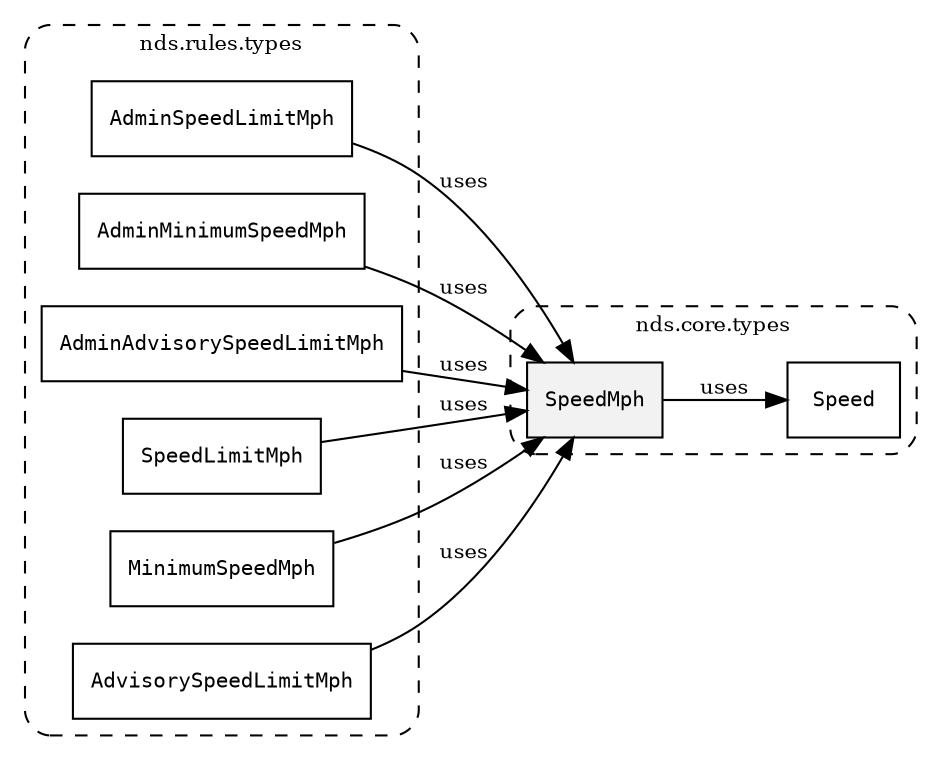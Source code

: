 /**
 * This dot file creates symbol collaboration diagram for SpeedMph.
 */
digraph ZSERIO
{
    node [shape=box, fontsize=10];
    rankdir="LR";
    fontsize=10;
    tooltip="SpeedMph collaboration diagram";

    subgraph "cluster_nds.core.types"
    {
        style="dashed, rounded";
        label="nds.core.types";
        tooltip="Package nds.core.types";
        href="../../../content/packages/nds.core.types.html#Package-nds-core-types";
        target="_parent";

        "SpeedMph" [style="filled", fillcolor="#0000000D", target="_parent", label=<<font face="monospace"><table align="center" border="0" cellspacing="0" cellpadding="0"><tr><td href="../../../content/packages/nds.core.types.html#Subtype-SpeedMph" title="Subtype defined in nds.core.types">SpeedMph</td></tr></table></font>>];
        "Speed" [target="_parent", label=<<font face="monospace"><table align="center" border="0" cellspacing="0" cellpadding="0"><tr><td href="../../../content/packages/nds.core.types.html#Subtype-Speed" title="Subtype defined in nds.core.types">Speed</td></tr></table></font>>];
    }

    subgraph "cluster_nds.rules.types"
    {
        style="dashed, rounded";
        label="nds.rules.types";
        tooltip="Package nds.rules.types";
        href="../../../content/packages/nds.rules.types.html#Package-nds-rules-types";
        target="_parent";

        "AdminSpeedLimitMph" [target="_parent", label=<<font face="monospace"><table align="center" border="0" cellspacing="0" cellpadding="0"><tr><td href="../../../content/packages/nds.rules.types.html#Subtype-AdminSpeedLimitMph" title="Subtype defined in nds.rules.types">AdminSpeedLimitMph</td></tr></table></font>>];
        "AdminMinimumSpeedMph" [target="_parent", label=<<font face="monospace"><table align="center" border="0" cellspacing="0" cellpadding="0"><tr><td href="../../../content/packages/nds.rules.types.html#Subtype-AdminMinimumSpeedMph" title="Subtype defined in nds.rules.types">AdminMinimumSpeedMph</td></tr></table></font>>];
        "AdminAdvisorySpeedLimitMph" [target="_parent", label=<<font face="monospace"><table align="center" border="0" cellspacing="0" cellpadding="0"><tr><td href="../../../content/packages/nds.rules.types.html#Subtype-AdminAdvisorySpeedLimitMph" title="Subtype defined in nds.rules.types">AdminAdvisorySpeedLimitMph</td></tr></table></font>>];
        "SpeedLimitMph" [target="_parent", label=<<font face="monospace"><table align="center" border="0" cellspacing="0" cellpadding="0"><tr><td href="../../../content/packages/nds.rules.types.html#Subtype-SpeedLimitMph" title="Subtype defined in nds.rules.types">SpeedLimitMph</td></tr></table></font>>];
        "MinimumSpeedMph" [target="_parent", label=<<font face="monospace"><table align="center" border="0" cellspacing="0" cellpadding="0"><tr><td href="../../../content/packages/nds.rules.types.html#Subtype-MinimumSpeedMph" title="Subtype defined in nds.rules.types">MinimumSpeedMph</td></tr></table></font>>];
        "AdvisorySpeedLimitMph" [target="_parent", label=<<font face="monospace"><table align="center" border="0" cellspacing="0" cellpadding="0"><tr><td href="../../../content/packages/nds.rules.types.html#Subtype-AdvisorySpeedLimitMph" title="Subtype defined in nds.rules.types">AdvisorySpeedLimitMph</td></tr></table></font>>];
    }

    "SpeedMph" -> "Speed" [label="uses", fontsize=10];
    "AdminSpeedLimitMph" -> "SpeedMph" [label="uses", fontsize=10];
    "AdminMinimumSpeedMph" -> "SpeedMph" [label="uses", fontsize=10];
    "AdminAdvisorySpeedLimitMph" -> "SpeedMph" [label="uses", fontsize=10];
    "SpeedLimitMph" -> "SpeedMph" [label="uses", fontsize=10];
    "MinimumSpeedMph" -> "SpeedMph" [label="uses", fontsize=10];
    "AdvisorySpeedLimitMph" -> "SpeedMph" [label="uses", fontsize=10];
}
